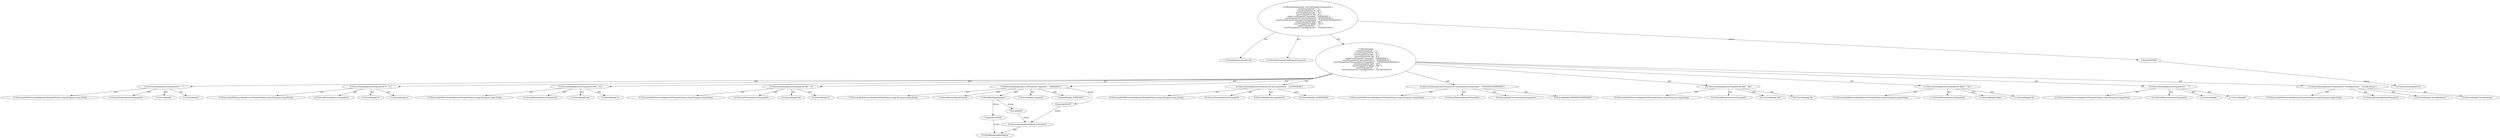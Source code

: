 digraph "testPropertyExpansion#?" {
0 [label="2:CtTypeReferenceImpl@void" shape=ellipse]
1 [label="2:CtVirtualElement@testPropertyExpansion" shape=ellipse]
2 [label="3:CtExecutableReferenceImpl@assertExpandsTo(java.lang.String,java.lang.String)" shape=ellipse]
3 [label="3:CtVirtualElement@assertExpandsTo" shape=ellipse]
4 [label="3:CtLiteralImpl@\"\"" shape=ellipse]
5 [label="3:CtLiteralImpl@\"\"" shape=ellipse]
6 [label="3:CtInvocationImpl@assertExpandsTo(\"\", \"\")" shape=ellipse]
7 [label="4:CtExecutableReferenceImpl@assertExpandsTo(java.lang.String,java.lang.String)" shape=ellipse]
8 [label="4:CtVirtualElement@assertExpandsTo" shape=ellipse]
9 [label="4:CtLiteralImpl@\"$\"" shape=ellipse]
10 [label="4:CtLiteralImpl@\"$\"" shape=ellipse]
11 [label="4:CtInvocationImpl@assertExpandsTo(\"$\", \"$\")" shape=ellipse]
12 [label="5:CtExecutableReferenceImpl@assertExpandsTo(java.lang.String,java.lang.String)" shape=ellipse]
13 [label="5:CtVirtualElement@assertExpandsTo" shape=ellipse]
14 [label="5:CtLiteralImpl@\"$$-\"" shape=ellipse]
15 [label="5:CtLiteralImpl@\"$-\"" shape=ellipse]
16 [label="5:CtInvocationImpl@assertExpandsTo(\"$$-\", \"$-\")" shape=ellipse]
17 [label="6:CtExecutableReferenceImpl@assertExpandsTo(java.lang.String,java.lang.String)" shape=ellipse]
18 [label="6:CtVirtualElement@assertExpandsTo" shape=ellipse]
19 [label="6:CtLiteralImpl@\"$$\"" shape=ellipse]
20 [label="6:CtLiteralImpl@\"$\"" shape=ellipse]
21 [label="6:CtInvocationImpl@assertExpandsTo(\"$$\", \"$\")" shape=ellipse]
22 [label="7:CtExecutableReferenceImpl@setProperty(java.lang.String,java.lang.String)" shape=ellipse]
23 [label="7:CtVirtualElement@setProperty" shape=ellipse]
24 [label="7:CtFieldReadImpl@project" shape=ellipse]
25 [label="7:CtLiteralImpl@\"expanded\"" shape=ellipse]
26 [label="7:CtLiteralImpl@\"EXPANDED\"" shape=ellipse]
27 [label="7:CtInvocationImpl@project.setProperty(\"expanded\", \"EXPANDED\")" shape=ellipse]
28 [label="8:CtExecutableReferenceImpl@assertExpandsTo(java.lang.String,java.lang.String)" shape=ellipse]
29 [label="8:CtVirtualElement@assertExpandsTo" shape=ellipse]
30 [label="8:CtLiteralImpl@\"a$\{expanded\}b\"" shape=ellipse]
31 [label="8:CtLiteralImpl@\"aEXPANDEDb\"" shape=ellipse]
32 [label="8:CtInvocationImpl@assertExpandsTo(\"a$\{expanded\}b\", \"aEXPANDEDb\")" shape=ellipse]
33 [label="9:CtExecutableReferenceImpl@assertExpandsTo(java.lang.String,java.lang.String)" shape=ellipse]
34 [label="9:CtVirtualElement@assertExpandsTo" shape=ellipse]
35 [label="9:CtLiteralImpl@\"$\{expanded\}$\{expanded\}\"" shape=ellipse]
36 [label="9:CtLiteralImpl@\"EXPANDEDEXPANDED\"" shape=ellipse]
37 [label="9:CtInvocationImpl@assertExpandsTo(\"$\{expanded\}$\{expanded\}\", \"EXPANDEDEXPANDED\")" shape=ellipse]
38 [label="10:CtExecutableReferenceImpl@assertExpandsTo(java.lang.String,java.lang.String)" shape=ellipse]
39 [label="10:CtVirtualElement@assertExpandsTo" shape=ellipse]
40 [label="10:CtLiteralImpl@\"$$$\"" shape=ellipse]
41 [label="10:CtLiteralImpl@\"$$\"" shape=ellipse]
42 [label="10:CtInvocationImpl@assertExpandsTo(\"$$$\", \"$$\")" shape=ellipse]
43 [label="11:CtExecutableReferenceImpl@assertExpandsTo(java.lang.String,java.lang.String)" shape=ellipse]
44 [label="11:CtVirtualElement@assertExpandsTo" shape=ellipse]
45 [label="11:CtLiteralImpl@\"$$$$-\"" shape=ellipse]
46 [label="11:CtLiteralImpl@\"$$-\"" shape=ellipse]
47 [label="11:CtInvocationImpl@assertExpandsTo(\"$$$$-\", \"$$-\")" shape=ellipse]
48 [label="12:CtExecutableReferenceImpl@assertExpandsTo(java.lang.String,java.lang.String)" shape=ellipse]
49 [label="12:CtVirtualElement@assertExpandsTo" shape=ellipse]
50 [label="12:CtLiteralImpl@\"\"" shape=ellipse]
51 [label="12:CtLiteralImpl@\"\"" shape=ellipse]
52 [label="12:CtInvocationImpl@assertExpandsTo(\"\", \"\")" shape=ellipse]
53 [label="13:CtExecutableReferenceImpl@assertExpandsTo(java.lang.String,java.lang.String)" shape=ellipse]
54 [label="13:CtVirtualElement@assertExpandsTo" shape=ellipse]
55 [label="13:CtLiteralImpl@\"Class$$subclass\"" shape=ellipse]
56 [label="13:CtLiteralImpl@\"Class$subclass\"" shape=ellipse]
57 [label="13:CtInvocationImpl@assertExpandsTo(\"Class$$subclass\", \"Class$subclass\")" shape=ellipse]
58 [label="2:CtBlockImpl@\{
    assertExpandsTo(\"\", \"\");
    assertExpandsTo(\"$\", \"$\");
    assertExpandsTo(\"$$-\", \"$-\");
    assertExpandsTo(\"$$\", \"$\");
    project.setProperty(\"expanded\", \"EXPANDED\");
    assertExpandsTo(\"a$\{expanded\}b\", \"aEXPANDEDb\");
    assertExpandsTo(\"$\{expanded\}$\{expanded\}\", \"EXPANDEDEXPANDED\");
    assertExpandsTo(\"$$$\", \"$$\");
    assertExpandsTo(\"$$$$-\", \"$$-\");
    assertExpandsTo(\"\", \"\");
    assertExpandsTo(\"Class$$subclass\", \"Class$subclass\");
\}" shape=ellipse]
59 [label="2:CtMethodImpl@public void testPropertyExpansion() \{
    assertExpandsTo(\"\", \"\");
    assertExpandsTo(\"$\", \"$\");
    assertExpandsTo(\"$$-\", \"$-\");
    assertExpandsTo(\"$$\", \"$\");
    project.setProperty(\"expanded\", \"EXPANDED\");
    assertExpandsTo(\"a$\{expanded\}b\", \"aEXPANDEDb\");
    assertExpandsTo(\"$\{expanded\}$\{expanded\}\", \"EXPANDEDEXPANDED\");
    assertExpandsTo(\"$$$\", \"$$\");
    assertExpandsTo(\"$$$$-\", \"$$-\");
    assertExpandsTo(\"\", \"\");
    assertExpandsTo(\"Class$$subclass\", \"Class$subclass\");
\}" shape=ellipse]
60 [label="7:Update@UPDATE" shape=ellipse]
61 [label="8:CtFieldReadImpl@buildRule" shape=ellipse]
62 [label="2:Insert@INSERT" shape=ellipse]
63 [label="2:CtAnnotationImpl@@Test" shape=ellipse]
64 [label="8:Insert@INSERT" shape=ellipse]
65 [label="8:CtInvocationImpl@buildRule.getProject()" shape=ellipse]
66 [label="7:Move@MOVE" shape=ellipse]
6 -> 3 [label="AST"];
6 -> 2 [label="AST"];
6 -> 4 [label="AST"];
6 -> 5 [label="AST"];
11 -> 8 [label="AST"];
11 -> 7 [label="AST"];
11 -> 9 [label="AST"];
11 -> 10 [label="AST"];
16 -> 13 [label="AST"];
16 -> 12 [label="AST"];
16 -> 14 [label="AST"];
16 -> 15 [label="AST"];
21 -> 18 [label="AST"];
21 -> 17 [label="AST"];
21 -> 19 [label="AST"];
21 -> 20 [label="AST"];
24 -> 60 [label="Action"];
24 -> 66 [label="Action"];
27 -> 23 [label="AST"];
27 -> 24 [label="AST"];
27 -> 22 [label="AST"];
27 -> 25 [label="AST"];
27 -> 26 [label="AST"];
27 -> 64 [label="Action"];
32 -> 29 [label="AST"];
32 -> 28 [label="AST"];
32 -> 30 [label="AST"];
32 -> 31 [label="AST"];
37 -> 34 [label="AST"];
37 -> 33 [label="AST"];
37 -> 35 [label="AST"];
37 -> 36 [label="AST"];
42 -> 39 [label="AST"];
42 -> 38 [label="AST"];
42 -> 40 [label="AST"];
42 -> 41 [label="AST"];
47 -> 44 [label="AST"];
47 -> 43 [label="AST"];
47 -> 45 [label="AST"];
47 -> 46 [label="AST"];
52 -> 49 [label="AST"];
52 -> 48 [label="AST"];
52 -> 50 [label="AST"];
52 -> 51 [label="AST"];
57 -> 54 [label="AST"];
57 -> 53 [label="AST"];
57 -> 55 [label="AST"];
57 -> 56 [label="AST"];
58 -> 6 [label="AST"];
58 -> 11 [label="AST"];
58 -> 16 [label="AST"];
58 -> 21 [label="AST"];
58 -> 27 [label="AST"];
58 -> 32 [label="AST"];
58 -> 37 [label="AST"];
58 -> 42 [label="AST"];
58 -> 47 [label="AST"];
58 -> 52 [label="AST"];
58 -> 57 [label="AST"];
59 -> 1 [label="AST"];
59 -> 0 [label="AST"];
59 -> 58 [label="AST"];
59 -> 62 [label="Action"];
60 -> 61 [label="Action"];
62 -> 63 [label="Action"];
64 -> 65 [label="Action"];
65 -> 61 [label="AST"];
66 -> 65 [label="Action"];
}